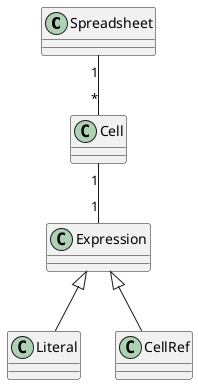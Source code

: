 @startuml

class Spreadsheet {

}

class Cell {

}

class Expression {
}

class Literal {
}

class CellRef {
}



Spreadsheet "1" -- "*" Cell
Cell "1" -- "1" Expression
Expression <|-- Literal
Expression <|-- CellRef


@enduml
